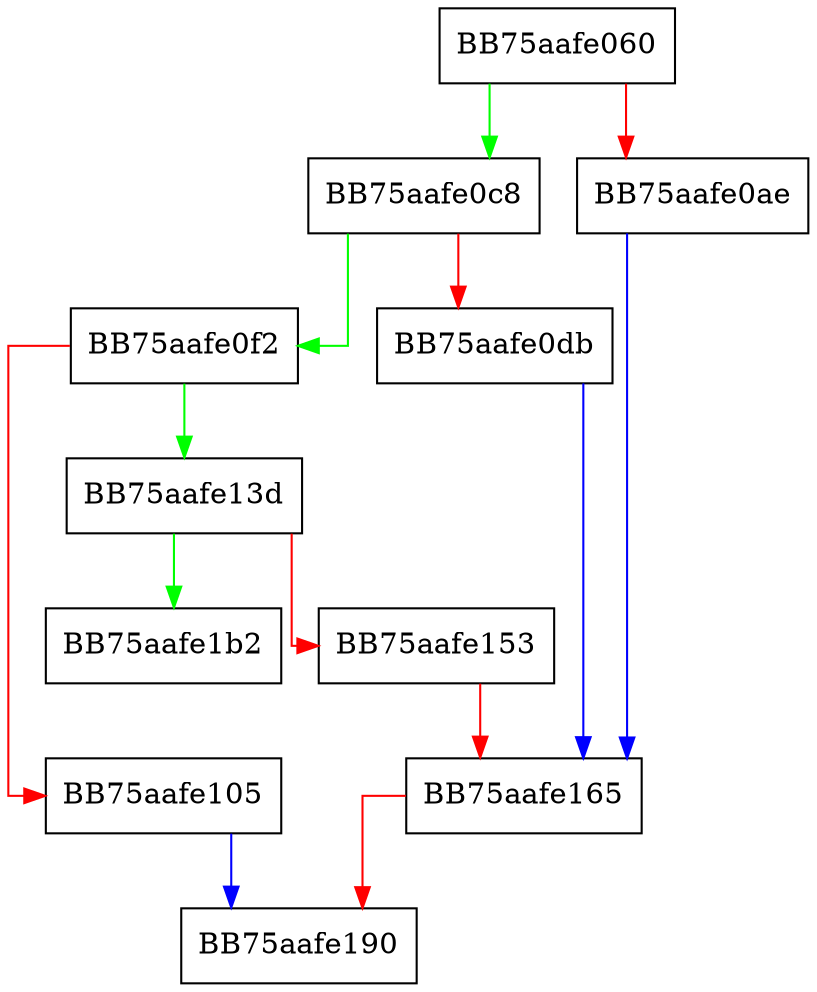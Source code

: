 digraph machoNonLC___index {
  node [shape="box"];
  graph [splines=ortho];
  BB75aafe060 -> BB75aafe0c8 [color="green"];
  BB75aafe060 -> BB75aafe0ae [color="red"];
  BB75aafe0ae -> BB75aafe165 [color="blue"];
  BB75aafe0c8 -> BB75aafe0f2 [color="green"];
  BB75aafe0c8 -> BB75aafe0db [color="red"];
  BB75aafe0db -> BB75aafe165 [color="blue"];
  BB75aafe0f2 -> BB75aafe13d [color="green"];
  BB75aafe0f2 -> BB75aafe105 [color="red"];
  BB75aafe105 -> BB75aafe190 [color="blue"];
  BB75aafe13d -> BB75aafe1b2 [color="green"];
  BB75aafe13d -> BB75aafe153 [color="red"];
  BB75aafe153 -> BB75aafe165 [color="red"];
  BB75aafe165 -> BB75aafe190 [color="red"];
}